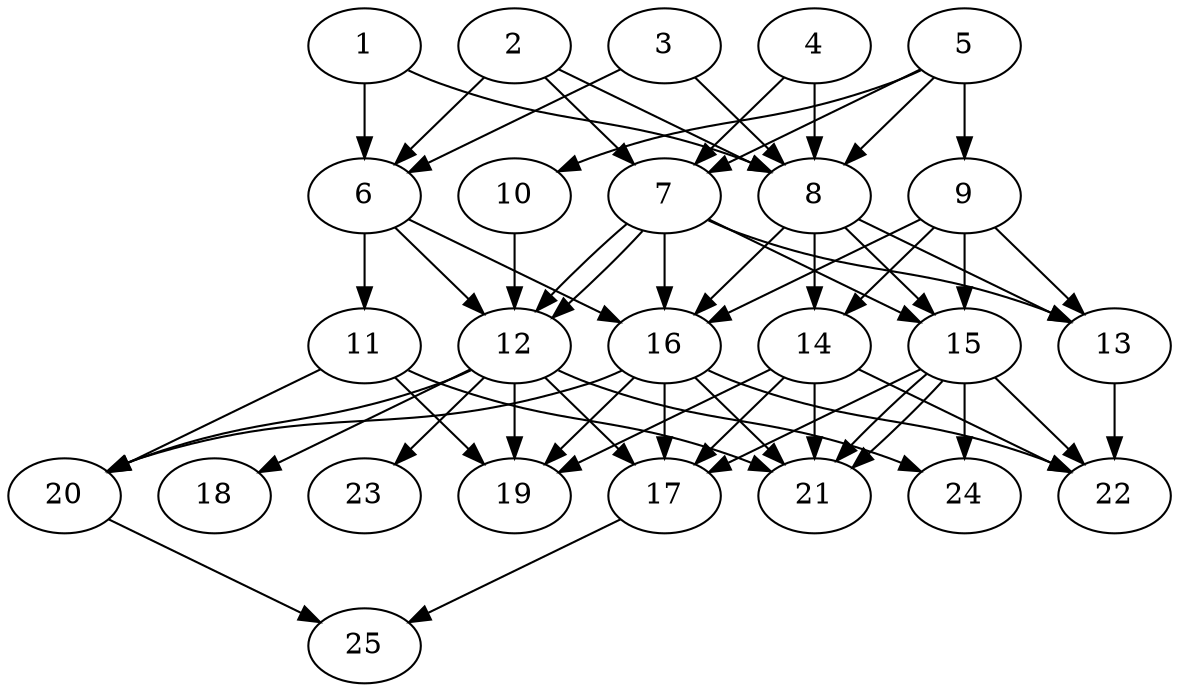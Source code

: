 // DAG automatically generated by daggen at Tue Aug  6 16:26:47 2019
// ./daggen --dot -n 25 --ccr 0.3 --fat 0.7 --regular 0.5 --density 0.9 --mindata 5242880 --maxdata 52428800 
digraph G {
  1 [size="25808213", alpha="0.09", expect_size="7742464"] 
  1 -> 6 [size ="7742464"]
  1 -> 8 [size ="7742464"]
  2 [size="157716480", alpha="0.12", expect_size="47314944"] 
  2 -> 6 [size ="47314944"]
  2 -> 7 [size ="47314944"]
  2 -> 8 [size ="47314944"]
  3 [size="31525547", alpha="0.15", expect_size="9457664"] 
  3 -> 6 [size ="9457664"]
  3 -> 8 [size ="9457664"]
  4 [size="166570667", alpha="0.18", expect_size="49971200"] 
  4 -> 7 [size ="49971200"]
  4 -> 8 [size ="49971200"]
  5 [size="17793707", alpha="0.18", expect_size="5338112"] 
  5 -> 7 [size ="5338112"]
  5 -> 8 [size ="5338112"]
  5 -> 9 [size ="5338112"]
  5 -> 10 [size ="5338112"]
  6 [size="73833813", alpha="0.18", expect_size="22150144"] 
  6 -> 11 [size ="22150144"]
  6 -> 12 [size ="22150144"]
  6 -> 16 [size ="22150144"]
  7 [size="166345387", alpha="0.11", expect_size="49903616"] 
  7 -> 12 [size ="49903616"]
  7 -> 12 [size ="49903616"]
  7 -> 13 [size ="49903616"]
  7 -> 15 [size ="49903616"]
  7 -> 16 [size ="49903616"]
  8 [size="121559040", alpha="0.09", expect_size="36467712"] 
  8 -> 13 [size ="36467712"]
  8 -> 14 [size ="36467712"]
  8 -> 15 [size ="36467712"]
  8 -> 16 [size ="36467712"]
  9 [size="150640640", alpha="0.10", expect_size="45192192"] 
  9 -> 13 [size ="45192192"]
  9 -> 14 [size ="45192192"]
  9 -> 15 [size ="45192192"]
  9 -> 16 [size ="45192192"]
  10 [size="170683733", alpha="0.00", expect_size="51205120"] 
  10 -> 12 [size ="51205120"]
  11 [size="25729707", alpha="0.19", expect_size="7718912"] 
  11 -> 19 [size ="7718912"]
  11 -> 20 [size ="7718912"]
  11 -> 21 [size ="7718912"]
  12 [size="99338240", alpha="0.15", expect_size="29801472"] 
  12 -> 17 [size ="29801472"]
  12 -> 18 [size ="29801472"]
  12 -> 19 [size ="29801472"]
  12 -> 20 [size ="29801472"]
  12 -> 23 [size ="29801472"]
  12 -> 24 [size ="29801472"]
  13 [size="33136640", alpha="0.05", expect_size="9940992"] 
  13 -> 22 [size ="9940992"]
  14 [size="148186453", alpha="0.06", expect_size="44455936"] 
  14 -> 17 [size ="44455936"]
  14 -> 19 [size ="44455936"]
  14 -> 21 [size ="44455936"]
  14 -> 22 [size ="44455936"]
  15 [size="129573547", alpha="0.18", expect_size="38872064"] 
  15 -> 17 [size ="38872064"]
  15 -> 21 [size ="38872064"]
  15 -> 21 [size ="38872064"]
  15 -> 22 [size ="38872064"]
  15 -> 24 [size ="38872064"]
  16 [size="110789973", alpha="0.04", expect_size="33236992"] 
  16 -> 17 [size ="33236992"]
  16 -> 19 [size ="33236992"]
  16 -> 20 [size ="33236992"]
  16 -> 21 [size ="33236992"]
  16 -> 22 [size ="33236992"]
  17 [size="93999787", alpha="0.11", expect_size="28199936"] 
  17 -> 25 [size ="28199936"]
  18 [size="26733227", alpha="0.13", expect_size="8019968"] 
  19 [size="97505280", alpha="0.10", expect_size="29251584"] 
  20 [size="20200107", alpha="0.11", expect_size="6060032"] 
  20 -> 25 [size ="6060032"]
  21 [size="20916907", alpha="0.13", expect_size="6275072"] 
  22 [size="173243733", alpha="0.12", expect_size="51973120"] 
  23 [size="135949653", alpha="0.14", expect_size="40784896"] 
  24 [size="173189120", alpha="0.14", expect_size="51956736"] 
  25 [size="62641493", alpha="0.15", expect_size="18792448"] 
}
